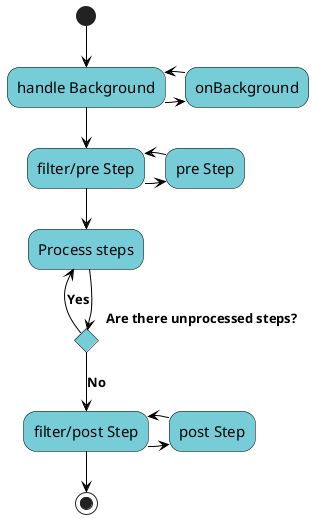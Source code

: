 @startuml
skinparam activity {
BackgroundColor #76CDD8
ArrowColor black
ArrowFontSize 13
ArrowFontStyle bold
ArrowFontName Segoe UI
BorderColor black
FontName Segoe UI
FontSize 15
}
(*) --> "handle Background"
-right-> "onBackground"
-left-> "handle Background"
--> "filter/pre Step"
-right-> "pre Step"
-left-> "filter/pre Step"
--> "Process steps"
If "Are there unprocessed steps?"
-left-> [Yes] "Process steps"
else
--> [No] "filter/post Step"
-right-> "post Step"
-left-> "filter/post Step"
--> (*)
@enduml